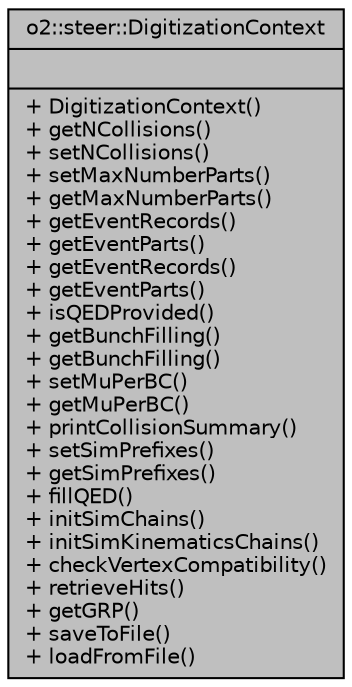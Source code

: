 digraph "o2::steer::DigitizationContext"
{
 // INTERACTIVE_SVG=YES
  bgcolor="transparent";
  edge [fontname="Helvetica",fontsize="10",labelfontname="Helvetica",labelfontsize="10"];
  node [fontname="Helvetica",fontsize="10",shape=record];
  Node1 [label="{o2::steer::DigitizationContext\n||+ DigitizationContext()\l+ getNCollisions()\l+ setNCollisions()\l+ setMaxNumberParts()\l+ getMaxNumberParts()\l+ getEventRecords()\l+ getEventParts()\l+ getEventRecords()\l+ getEventParts()\l+ isQEDProvided()\l+ getBunchFilling()\l+ getBunchFilling()\l+ setMuPerBC()\l+ getMuPerBC()\l+ printCollisionSummary()\l+ setSimPrefixes()\l+ getSimPrefixes()\l+ fillQED()\l+ initSimChains()\l+ initSimKinematicsChains()\l+ checkVertexCompatibility()\l+ retrieveHits()\l+ getGRP()\l+ saveToFile()\l+ loadFromFile()\l}",height=0.2,width=0.4,color="black", fillcolor="grey75", style="filled", fontcolor="black"];
}
